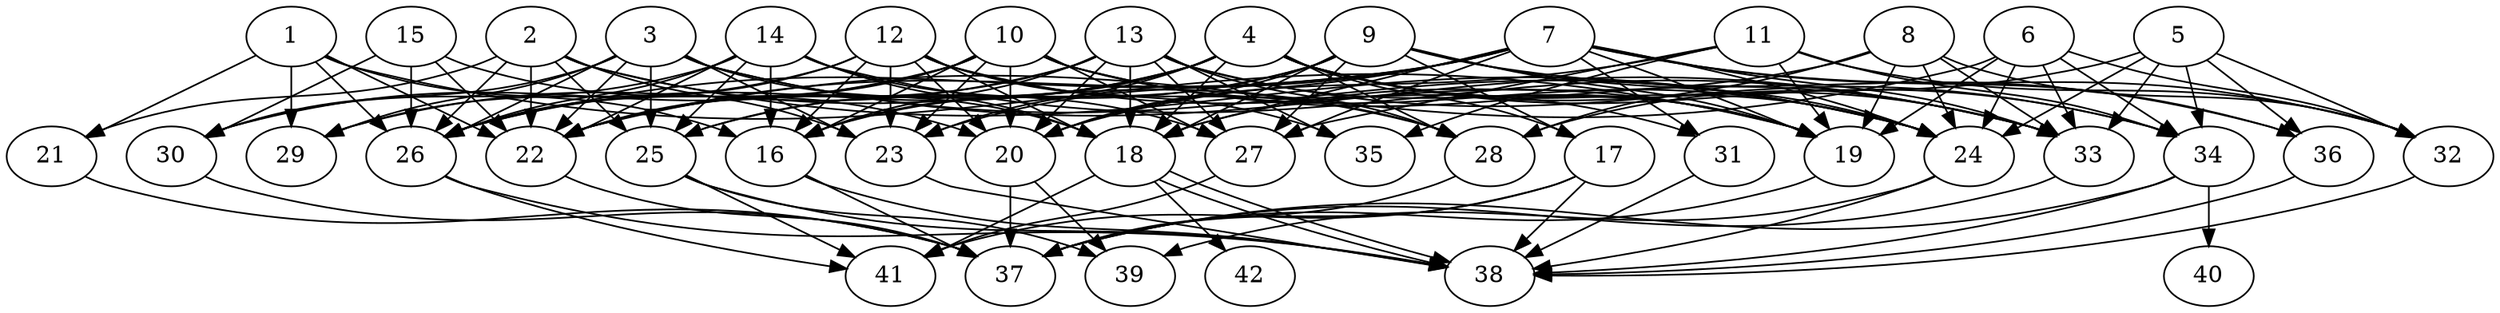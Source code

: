 // DAG (tier=3-complex, mode=compute, n=42, ccr=0.500, fat=0.845, density=0.736, regular=0.349, jump=0.210, mindata=1048576, maxdata=16777216)
// DAG automatically generated by daggen at Sun Aug 24 16:33:34 2025
// /home/ermia/Project/Environments/daggen/bin/daggen --dot --ccr 0.500 --fat 0.845 --regular 0.349 --density 0.736 --jump 0.210 --mindata 1048576 --maxdata 16777216 -n 42 
digraph G {
  1 [size="2104608522573818", alpha="0.05", expect_size="1052304261286909"]
  1 -> 16 [size ="58864548446208"]
  1 -> 19 [size ="58864548446208"]
  1 -> 21 [size ="58864548446208"]
  1 -> 22 [size ="58864548446208"]
  1 -> 26 [size ="58864548446208"]
  1 -> 29 [size ="58864548446208"]
  2 [size="648597616777595", alpha="0.03", expect_size="324298808388797"]
  2 -> 21 [size ="22452075757568"]
  2 -> 22 [size ="22452075757568"]
  2 -> 23 [size ="22452075757568"]
  2 -> 24 [size ="22452075757568"]
  2 -> 25 [size ="22452075757568"]
  2 -> 26 [size ="22452075757568"]
  2 -> 28 [size ="22452075757568"]
  3 [size="702682624050207916032", alpha="0.10", expect_size="351341312025103958016"]
  3 -> 18 [size ="632309145403392"]
  3 -> 22 [size ="632309145403392"]
  3 -> 23 [size ="632309145403392"]
  3 -> 24 [size ="632309145403392"]
  3 -> 25 [size ="632309145403392"]
  3 -> 26 [size ="632309145403392"]
  3 -> 29 [size ="632309145403392"]
  3 -> 30 [size ="632309145403392"]
  3 -> 33 [size ="632309145403392"]
  4 [size="3734425195681492762624", alpha="0.18", expect_size="1867212597840746381312"]
  4 -> 16 [size ="1925628462891008"]
  4 -> 17 [size ="1925628462891008"]
  4 -> 18 [size ="1925628462891008"]
  4 -> 19 [size ="1925628462891008"]
  4 -> 22 [size ="1925628462891008"]
  4 -> 23 [size ="1925628462891008"]
  4 -> 24 [size ="1925628462891008"]
  4 -> 25 [size ="1925628462891008"]
  4 -> 26 [size ="1925628462891008"]
  4 -> 28 [size ="1925628462891008"]
  4 -> 33 [size ="1925628462891008"]
  4 -> 34 [size ="1925628462891008"]
  5 [size="17265053228886654976", alpha="0.01", expect_size="8632526614443327488"]
  5 -> 24 [size ="53440264798208"]
  5 -> 28 [size ="53440264798208"]
  5 -> 32 [size ="53440264798208"]
  5 -> 33 [size ="53440264798208"]
  5 -> 34 [size ="53440264798208"]
  5 -> 36 [size ="53440264798208"]
  6 [size="20599963141438888", alpha="0.15", expect_size="10299981570719444"]
  6 -> 19 [size ="14705028497408"]
  6 -> 22 [size ="14705028497408"]
  6 -> 24 [size ="14705028497408"]
  6 -> 32 [size ="14705028497408"]
  6 -> 33 [size ="14705028497408"]
  6 -> 34 [size ="14705028497408"]
  7 [size="8812494314023391", alpha="0.02", expect_size="4406247157011695"]
  7 -> 18 [size ="623744418578432"]
  7 -> 19 [size ="623744418578432"]
  7 -> 20 [size ="623744418578432"]
  7 -> 22 [size ="623744418578432"]
  7 -> 23 [size ="623744418578432"]
  7 -> 24 [size ="623744418578432"]
  7 -> 26 [size ="623744418578432"]
  7 -> 27 [size ="623744418578432"]
  7 -> 31 [size ="623744418578432"]
  7 -> 32 [size ="623744418578432"]
  7 -> 33 [size ="623744418578432"]
  7 -> 36 [size ="623744418578432"]
  8 [size="593633049890423040", alpha="0.09", expect_size="296816524945211520"]
  8 -> 18 [size ="352241005363200"]
  8 -> 19 [size ="352241005363200"]
  8 -> 24 [size ="352241005363200"]
  8 -> 28 [size ="352241005363200"]
  8 -> 32 [size ="352241005363200"]
  8 -> 33 [size ="352241005363200"]
  9 [size="660674478132689", alpha="0.01", expect_size="330337239066344"]
  9 -> 16 [size ="13765378572288"]
  9 -> 17 [size ="13765378572288"]
  9 -> 18 [size ="13765378572288"]
  9 -> 19 [size ="13765378572288"]
  9 -> 20 [size ="13765378572288"]
  9 -> 24 [size ="13765378572288"]
  9 -> 25 [size ="13765378572288"]
  9 -> 27 [size ="13765378572288"]
  9 -> 36 [size ="13765378572288"]
  10 [size="1720665550628499", alpha="0.12", expect_size="860332775314249"]
  10 -> 16 [size ="46840049303552"]
  10 -> 20 [size ="46840049303552"]
  10 -> 22 [size ="46840049303552"]
  10 -> 23 [size ="46840049303552"]
  10 -> 24 [size ="46840049303552"]
  10 -> 26 [size ="46840049303552"]
  10 -> 27 [size ="46840049303552"]
  10 -> 30 [size ="46840049303552"]
  10 -> 31 [size ="46840049303552"]
  10 -> 33 [size ="46840049303552"]
  11 [size="26623333280885243904", alpha="0.01", expect_size="13311666640442621952"]
  11 -> 19 [size ="71328803586048"]
  11 -> 20 [size ="71328803586048"]
  11 -> 27 [size ="71328803586048"]
  11 -> 32 [size ="71328803586048"]
  11 -> 34 [size ="71328803586048"]
  11 -> 35 [size ="71328803586048"]
  12 [size="42127917717659844608", alpha="0.05", expect_size="21063958858829922304"]
  12 -> 16 [size ="96858256965632"]
  12 -> 18 [size ="96858256965632"]
  12 -> 19 [size ="96858256965632"]
  12 -> 20 [size ="96858256965632"]
  12 -> 23 [size ="96858256965632"]
  12 -> 26 [size ="96858256965632"]
  12 -> 28 [size ="96858256965632"]
  12 -> 29 [size ="96858256965632"]
  12 -> 35 [size ="96858256965632"]
  13 [size="47096478608839880", alpha="0.12", expect_size="23548239304419940"]
  13 -> 16 [size ="856230327222272"]
  13 -> 18 [size ="856230327222272"]
  13 -> 19 [size ="856230327222272"]
  13 -> 20 [size ="856230327222272"]
  13 -> 22 [size ="856230327222272"]
  13 -> 27 [size ="856230327222272"]
  13 -> 28 [size ="856230327222272"]
  13 -> 29 [size ="856230327222272"]
  13 -> 34 [size ="856230327222272"]
  13 -> 35 [size ="856230327222272"]
  14 [size="208742295694127136768", alpha="0.16", expect_size="104371147847063568384"]
  14 -> 16 [size ="281512029192192"]
  14 -> 18 [size ="281512029192192"]
  14 -> 22 [size ="281512029192192"]
  14 -> 25 [size ="281512029192192"]
  14 -> 26 [size ="281512029192192"]
  14 -> 27 [size ="281512029192192"]
  14 -> 30 [size ="281512029192192"]
  14 -> 33 [size ="281512029192192"]
  15 [size="68943318577485256", alpha="0.07", expect_size="34471659288742628"]
  15 -> 20 [size ="2182251416649728"]
  15 -> 22 [size ="2182251416649728"]
  15 -> 26 [size ="2182251416649728"]
  15 -> 30 [size ="2182251416649728"]
  16 [size="3997706485356273074176", alpha="0.19", expect_size="1998853242678136537088"]
  16 -> 37 [size ="2015103033540608"]
  16 -> 38 [size ="2015103033540608"]
  17 [size="132294255002752385024", alpha="0.07", expect_size="66147127501376192512"]
  17 -> 37 [size ="207706765918208"]
  17 -> 38 [size ="207706765918208"]
  17 -> 41 [size ="207706765918208"]
  18 [size="5247414812228452352", alpha="0.03", expect_size="2623707406114226176"]
  18 -> 38 [size ="24157588815872"]
  18 -> 38 [size ="24157588815872"]
  18 -> 41 [size ="24157588815872"]
  18 -> 42 [size ="24157588815872"]
  19 [size="638231123687100121088", alpha="0.13", expect_size="319115561843550060544"]
  19 -> 37 [size ="593028146266112"]
  20 [size="6479074113506356", alpha="0.19", expect_size="3239537056753178"]
  20 -> 37 [size ="386749222092800"]
  20 -> 39 [size ="386749222092800"]
  21 [size="39799179179627392", alpha="0.06", expect_size="19899589589813696"]
  21 -> 37 [size ="2233420650381312"]
  22 [size="1603166880348697", alpha="0.01", expect_size="801583440174348"]
  22 -> 37 [size ="26608337420288"]
  23 [size="3084776833957910", alpha="0.06", expect_size="1542388416978955"]
  23 -> 38 [size ="350720620494848"]
  24 [size="13544731095033952", alpha="0.16", expect_size="6772365547516976"]
  24 -> 38 [size ="770680081612800"]
  24 -> 39 [size ="770680081612800"]
  25 [size="1765089375490242772992", alpha="0.15", expect_size="882544687745121386496"]
  25 -> 38 [size ="1168425753772032"]
  25 -> 39 [size ="1168425753772032"]
  25 -> 41 [size ="1168425753772032"]
  26 [size="359983311730457152", alpha="0.19", expect_size="179991655865228576"]
  26 -> 38 [size ="599960366088192"]
  26 -> 41 [size ="599960366088192"]
  27 [size="1125152907100472", alpha="0.10", expect_size="562576453550236"]
  27 -> 41 [size ="75648542441472"]
  28 [size="8350999779009066", alpha="0.05", expect_size="4175499889504533"]
  28 -> 37 [size ="236526030028800"]
  29 [size="528727973844765760", alpha="0.14", expect_size="264363986922382880"]
  30 [size="4476852780140593152000", alpha="0.07", expect_size="2238426390070296576000"]
  30 -> 37 [size ="2173060723507200"]
  31 [size="1798499977376326221824", alpha="0.05", expect_size="899249988688163110912"]
  31 -> 38 [size ="1183124037828608"]
  32 [size="172574994780255158272", alpha="0.20", expect_size="86287497390127579136"]
  32 -> 38 [size ="247975381041152"]
  33 [size="2169702995283090", alpha="0.13", expect_size="1084851497641545"]
  33 -> 37 [size ="101764627955712"]
  34 [size="238128782574142619648", alpha="0.09", expect_size="119064391287071309824"]
  34 -> 37 [size ="307348606287872"]
  34 -> 38 [size ="307348606287872"]
  34 -> 40 [size ="307348606287872"]
  35 [size="1290621894257871616", alpha="0.01", expect_size="645310947128935808"]
  36 [size="1743738387113096448", alpha="0.07", expect_size="871869193556548224"]
  36 -> 38 [size ="1152442410467328"]
  37 [size="1597003382757650176", alpha="0.09", expect_size="798501691378825088"]
  38 [size="46842750013680184", alpha="0.06", expect_size="23421375006840092"]
  39 [size="63340370869415000", alpha="0.04", expect_size="31670185434707500"]
  40 [size="220299836366266564608", alpha="0.10", expect_size="110149918183133282304"]
  41 [size="5188782384556443648", alpha="0.04", expect_size="2594391192278221824"]
  42 [size="1952722549548464896", alpha="0.07", expect_size="976361274774232448"]
}